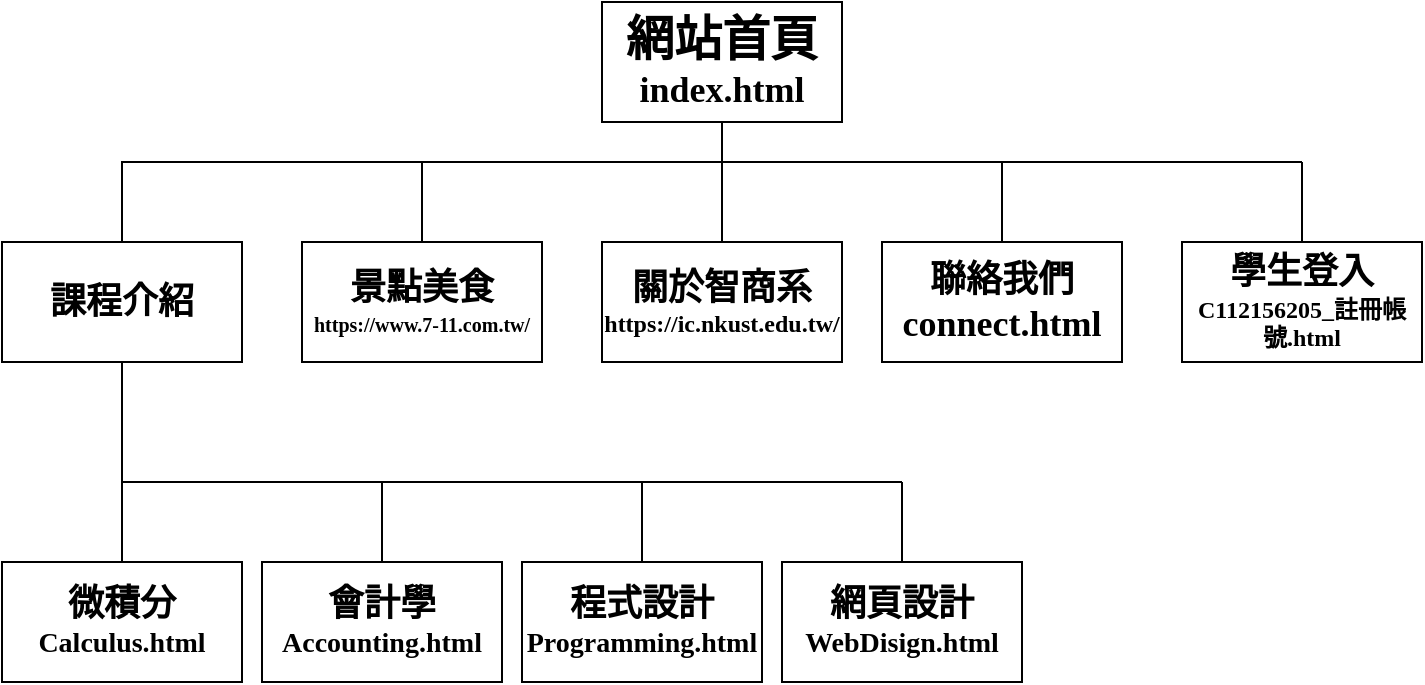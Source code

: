 <mxfile version="22.1.16" type="device">
  <diagram name="第 1 页" id="M4tJgIPCzaBKaDdQywMJ">
    <mxGraphModel dx="1290" dy="557" grid="1" gridSize="10" guides="1" tooltips="1" connect="1" arrows="1" fold="1" page="1" pageScale="1" pageWidth="827" pageHeight="1169" math="0" shadow="0">
      <root>
        <mxCell id="0" />
        <mxCell id="1" parent="0" />
        <mxCell id="V7l1g1O2Mb8RTL3V53Dx-1" value="&lt;font style=&quot;&quot;&gt;&lt;b style=&quot;&quot;&gt;&lt;font face=&quot;Times New Roman&quot;&gt;&lt;span style=&quot;font-size: 24px;&quot;&gt;網站首頁&lt;/span&gt;&lt;br&gt;&lt;font style=&quot;font-size: 18px;&quot;&gt;index.html&lt;/font&gt;&lt;/font&gt;&lt;br&gt;&lt;/b&gt;&lt;/font&gt;" style="rounded=0;whiteSpace=wrap;html=1;" parent="1" vertex="1">
          <mxGeometry x="390" y="120" width="120" height="60" as="geometry" />
        </mxCell>
        <mxCell id="V7l1g1O2Mb8RTL3V53Dx-2" value="" style="endArrow=none;html=1;rounded=0;" parent="1" edge="1">
          <mxGeometry width="50" height="50" relative="1" as="geometry">
            <mxPoint x="450" y="280" as="sourcePoint" />
            <mxPoint x="450" y="180" as="targetPoint" />
          </mxGeometry>
        </mxCell>
        <mxCell id="V7l1g1O2Mb8RTL3V53Dx-4" value="&lt;font style=&quot;&quot;&gt;&lt;font face=&quot;Times New Roman&quot;&gt;&lt;b&gt;&lt;font style=&quot;font-size: 18px;&quot;&gt;關於智商系&lt;br&gt;&lt;/font&gt;&lt;font style=&quot;font-size: 12px;&quot;&gt;https://ic.nkust.edu.tw/&lt;/font&gt;&lt;/b&gt;&lt;/font&gt;&lt;br&gt;&lt;/font&gt;" style="rounded=0;whiteSpace=wrap;html=1;" parent="1" vertex="1">
          <mxGeometry x="390" y="240" width="120" height="60" as="geometry" />
        </mxCell>
        <mxCell id="V7l1g1O2Mb8RTL3V53Dx-5" value="&lt;font face=&quot;Times New Roman&quot;&gt;&lt;b&gt;&lt;font style=&quot;&quot;&gt;&lt;font style=&quot;font-size: 18px;&quot;&gt;景點美食&lt;/font&gt;&lt;br&gt;&lt;/font&gt;&lt;font style=&quot;font-size: 10px;&quot;&gt;https://www.7-11.com.tw/&lt;/font&gt;&lt;/b&gt;&lt;/font&gt;" style="rounded=0;whiteSpace=wrap;html=1;" parent="1" vertex="1">
          <mxGeometry x="240" y="240" width="120" height="60" as="geometry" />
        </mxCell>
        <mxCell id="V7l1g1O2Mb8RTL3V53Dx-6" value="&lt;font style=&quot;&quot;&gt;&lt;b&gt;&lt;font face=&quot;Times New Roman&quot;&gt;&lt;font style=&quot;font-size: 18px;&quot;&gt;聯絡我們&lt;/font&gt;&lt;br&gt;&lt;span style=&quot;font-size: 18px;&quot;&gt;connect.html&lt;/span&gt;&lt;/font&gt;&lt;/b&gt;&lt;br&gt;&lt;/font&gt;" style="rounded=0;whiteSpace=wrap;html=1;" parent="1" vertex="1">
          <mxGeometry x="530" y="240" width="120" height="60" as="geometry" />
        </mxCell>
        <mxCell id="V7l1g1O2Mb8RTL3V53Dx-7" value="&lt;font style=&quot;&quot;&gt;&lt;font face=&quot;Times New Roman&quot;&gt;&lt;b&gt;&lt;span style=&quot;font-size: 18px;&quot;&gt;學生登入&lt;/span&gt;&lt;br&gt;&lt;font style=&quot;font-size: 12px;&quot;&gt;C112156205_註冊帳號.html&lt;/font&gt;&lt;/b&gt;&lt;/font&gt;&lt;br&gt;&lt;/font&gt;" style="rounded=0;whiteSpace=wrap;html=1;" parent="1" vertex="1">
          <mxGeometry x="680" y="240" width="120" height="60" as="geometry" />
        </mxCell>
        <mxCell id="V7l1g1O2Mb8RTL3V53Dx-8" value="&lt;span style=&quot;font-size: 18px;&quot;&gt;&lt;font face=&quot;Times New Roman&quot;&gt;&lt;b&gt;課程介紹&lt;/b&gt;&lt;/font&gt;&lt;/span&gt;" style="rounded=0;whiteSpace=wrap;html=1;" parent="1" vertex="1">
          <mxGeometry x="90" y="240" width="120" height="60" as="geometry" />
        </mxCell>
        <mxCell id="V7l1g1O2Mb8RTL3V53Dx-10" value="" style="endArrow=none;html=1;rounded=0;entryX=0.5;entryY=0;entryDx=0;entryDy=0;" parent="1" edge="1">
          <mxGeometry width="50" height="50" relative="1" as="geometry">
            <mxPoint x="150" y="200" as="sourcePoint" />
            <mxPoint x="150" y="240" as="targetPoint" />
            <Array as="points">
              <mxPoint x="450" y="200" />
              <mxPoint x="150" y="200" />
            </Array>
          </mxGeometry>
        </mxCell>
        <mxCell id="V7l1g1O2Mb8RTL3V53Dx-12" value="" style="endArrow=none;html=1;rounded=0;" parent="1" edge="1">
          <mxGeometry width="50" height="50" relative="1" as="geometry">
            <mxPoint x="450" y="200" as="sourcePoint" />
            <mxPoint x="740" y="200" as="targetPoint" />
            <Array as="points">
              <mxPoint x="590" y="200" />
            </Array>
          </mxGeometry>
        </mxCell>
        <mxCell id="V7l1g1O2Mb8RTL3V53Dx-14" value="" style="endArrow=none;html=1;rounded=0;exitX=0.5;exitY=0;exitDx=0;exitDy=0;" parent="1" source="V7l1g1O2Mb8RTL3V53Dx-7" edge="1">
          <mxGeometry width="50" height="50" relative="1" as="geometry">
            <mxPoint x="690" y="250" as="sourcePoint" />
            <mxPoint x="740" y="200" as="targetPoint" />
          </mxGeometry>
        </mxCell>
        <mxCell id="V7l1g1O2Mb8RTL3V53Dx-16" value="" style="endArrow=none;html=1;rounded=0;exitX=0.5;exitY=0;exitDx=0;exitDy=0;" parent="1" source="V7l1g1O2Mb8RTL3V53Dx-6" edge="1">
          <mxGeometry width="50" height="50" relative="1" as="geometry">
            <mxPoint x="540" y="230" as="sourcePoint" />
            <mxPoint x="590" y="200" as="targetPoint" />
          </mxGeometry>
        </mxCell>
        <mxCell id="V7l1g1O2Mb8RTL3V53Dx-17" value="" style="endArrow=none;html=1;rounded=0;exitX=0.5;exitY=0;exitDx=0;exitDy=0;entryX=0.5;entryY=1;entryDx=0;entryDy=0;" parent="1" source="V7l1g1O2Mb8RTL3V53Dx-18" target="V7l1g1O2Mb8RTL3V53Dx-8" edge="1">
          <mxGeometry width="50" height="50" relative="1" as="geometry">
            <mxPoint x="150" y="400" as="sourcePoint" />
            <mxPoint x="150" y="360" as="targetPoint" />
          </mxGeometry>
        </mxCell>
        <mxCell id="V7l1g1O2Mb8RTL3V53Dx-18" value="&lt;font face=&quot;Times New Roman&quot;&gt;&lt;b&gt;&lt;font style=&quot;font-size: 18px;&quot;&gt;微積分&lt;/font&gt;&lt;br&gt;&lt;font style=&quot;font-size: 14px;&quot;&gt;Calculus.html&lt;/font&gt;&lt;/b&gt;&lt;/font&gt;" style="rounded=0;whiteSpace=wrap;html=1;" parent="1" vertex="1">
          <mxGeometry x="90" y="400" width="120" height="60" as="geometry" />
        </mxCell>
        <mxCell id="V7l1g1O2Mb8RTL3V53Dx-19" value="" style="endArrow=none;html=1;rounded=0;exitX=0.5;exitY=0;exitDx=0;exitDy=0;" parent="1" source="V7l1g1O2Mb8RTL3V53Dx-20" edge="1">
          <mxGeometry width="50" height="50" relative="1" as="geometry">
            <mxPoint x="280" y="400" as="sourcePoint" />
            <mxPoint x="280" y="360" as="targetPoint" />
          </mxGeometry>
        </mxCell>
        <mxCell id="V7l1g1O2Mb8RTL3V53Dx-20" value="&lt;font face=&quot;Times New Roman&quot;&gt;&lt;b&gt;&lt;font style=&quot;font-size: 18px;&quot;&gt;會計學&lt;br&gt;&lt;/font&gt;&lt;font style=&quot;font-size: 14px;&quot;&gt;Accounting.html&lt;/font&gt;&lt;/b&gt;&lt;/font&gt;" style="rounded=0;whiteSpace=wrap;html=1;" parent="1" vertex="1">
          <mxGeometry x="220" y="400" width="120" height="60" as="geometry" />
        </mxCell>
        <mxCell id="V7l1g1O2Mb8RTL3V53Dx-21" value="" style="endArrow=none;html=1;rounded=0;exitX=0.5;exitY=0;exitDx=0;exitDy=0;" parent="1" source="V7l1g1O2Mb8RTL3V53Dx-22" edge="1">
          <mxGeometry width="50" height="50" relative="1" as="geometry">
            <mxPoint x="410" y="400" as="sourcePoint" />
            <mxPoint x="410" y="360" as="targetPoint" />
          </mxGeometry>
        </mxCell>
        <mxCell id="V7l1g1O2Mb8RTL3V53Dx-22" value="&lt;font face=&quot;Times New Roman&quot;&gt;&lt;b&gt;&lt;font style=&quot;font-size: 18px;&quot;&gt;程式設計&lt;/font&gt;&lt;br&gt;&lt;/b&gt;&lt;/font&gt;&lt;font style=&quot;font-size: 14px;&quot;&gt;&lt;font face=&quot;ADCBUZeelmV1fKp8oaQo&quot;&gt;&lt;b&gt;Programming.html&lt;/b&gt;&lt;/font&gt;&lt;br&gt;&lt;/font&gt;" style="rounded=0;whiteSpace=wrap;html=1;" parent="1" vertex="1">
          <mxGeometry x="350" y="400" width="120" height="60" as="geometry" />
        </mxCell>
        <mxCell id="V7l1g1O2Mb8RTL3V53Dx-23" value="" style="endArrow=none;html=1;rounded=0;exitX=0.5;exitY=0;exitDx=0;exitDy=0;" parent="1" source="V7l1g1O2Mb8RTL3V53Dx-24" edge="1">
          <mxGeometry width="50" height="50" relative="1" as="geometry">
            <mxPoint x="540" y="400" as="sourcePoint" />
            <mxPoint x="540" y="360" as="targetPoint" />
          </mxGeometry>
        </mxCell>
        <mxCell id="V7l1g1O2Mb8RTL3V53Dx-24" value="&lt;font face=&quot;Times New Roman&quot;&gt;&lt;b&gt;&lt;font style=&quot;font-size: 18px;&quot;&gt;網頁設計&lt;br&gt;&lt;/font&gt;&lt;font style=&quot;font-size: 14px;&quot;&gt;WebDisign.html&lt;/font&gt;&lt;/b&gt;&lt;/font&gt;" style="rounded=0;whiteSpace=wrap;html=1;" parent="1" vertex="1">
          <mxGeometry x="480" y="400" width="120" height="60" as="geometry" />
        </mxCell>
        <mxCell id="V7l1g1O2Mb8RTL3V53Dx-27" value="" style="endArrow=none;html=1;rounded=0;" parent="1" edge="1">
          <mxGeometry width="50" height="50" relative="1" as="geometry">
            <mxPoint x="150" y="360" as="sourcePoint" />
            <mxPoint x="540" y="360" as="targetPoint" />
          </mxGeometry>
        </mxCell>
        <mxCell id="2IkfLnHua5TXMY7Zgzvl-2" value="" style="endArrow=none;html=1;rounded=0;exitX=0.5;exitY=0;exitDx=0;exitDy=0;" edge="1" parent="1" source="V7l1g1O2Mb8RTL3V53Dx-5">
          <mxGeometry width="50" height="50" relative="1" as="geometry">
            <mxPoint x="240" y="250" as="sourcePoint" />
            <mxPoint x="300" y="200" as="targetPoint" />
          </mxGeometry>
        </mxCell>
      </root>
    </mxGraphModel>
  </diagram>
</mxfile>
